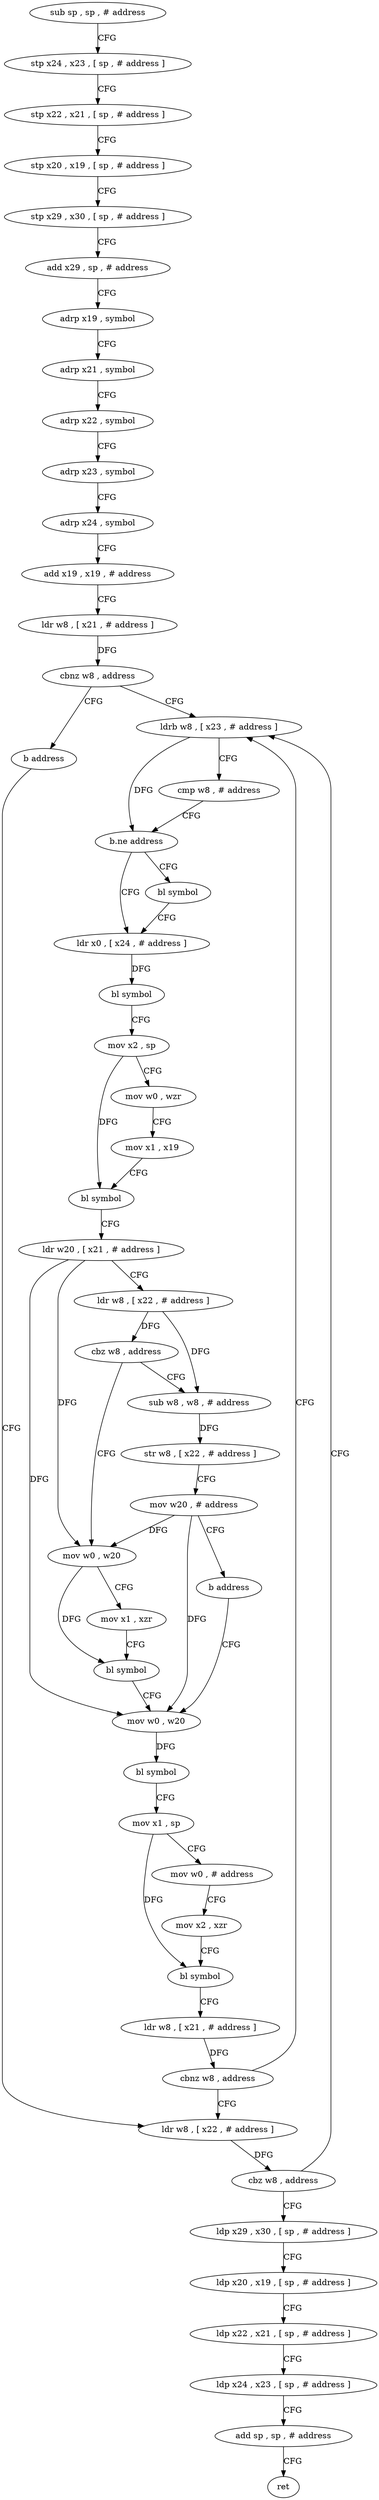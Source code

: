 digraph "func" {
"4222244" [label = "sub sp , sp , # address" ]
"4222248" [label = "stp x24 , x23 , [ sp , # address ]" ]
"4222252" [label = "stp x22 , x21 , [ sp , # address ]" ]
"4222256" [label = "stp x20 , x19 , [ sp , # address ]" ]
"4222260" [label = "stp x29 , x30 , [ sp , # address ]" ]
"4222264" [label = "add x29 , sp , # address" ]
"4222268" [label = "adrp x19 , symbol" ]
"4222272" [label = "adrp x21 , symbol" ]
"4222276" [label = "adrp x22 , symbol" ]
"4222280" [label = "adrp x23 , symbol" ]
"4222284" [label = "adrp x24 , symbol" ]
"4222288" [label = "add x19 , x19 , # address" ]
"4222292" [label = "ldr w8 , [ x21 , # address ]" ]
"4222296" [label = "cbnz w8 , address" ]
"4222356" [label = "ldrb w8 , [ x23 , # address ]" ]
"4222300" [label = "b address" ]
"4222360" [label = "cmp w8 , # address" ]
"4222364" [label = "b.ne address" ]
"4222372" [label = "ldr x0 , [ x24 , # address ]" ]
"4222368" [label = "bl symbol" ]
"4222348" [label = "ldr w8 , [ x22 , # address ]" ]
"4222376" [label = "bl symbol" ]
"4222380" [label = "mov x2 , sp" ]
"4222384" [label = "mov w0 , wzr" ]
"4222388" [label = "mov x1 , x19" ]
"4222392" [label = "bl symbol" ]
"4222396" [label = "ldr w20 , [ x21 , # address ]" ]
"4222400" [label = "ldr w8 , [ x22 , # address ]" ]
"4222404" [label = "cbz w8 , address" ]
"4222304" [label = "mov w0 , w20" ]
"4222408" [label = "sub w8 , w8 , # address" ]
"4222352" [label = "cbz w8 , address" ]
"4222424" [label = "ldp x29 , x30 , [ sp , # address ]" ]
"4222308" [label = "mov x1 , xzr" ]
"4222312" [label = "bl symbol" ]
"4222316" [label = "mov w0 , w20" ]
"4222412" [label = "str w8 , [ x22 , # address ]" ]
"4222416" [label = "mov w20 , # address" ]
"4222420" [label = "b address" ]
"4222428" [label = "ldp x20 , x19 , [ sp , # address ]" ]
"4222432" [label = "ldp x22 , x21 , [ sp , # address ]" ]
"4222436" [label = "ldp x24 , x23 , [ sp , # address ]" ]
"4222440" [label = "add sp , sp , # address" ]
"4222444" [label = "ret" ]
"4222320" [label = "bl symbol" ]
"4222324" [label = "mov x1 , sp" ]
"4222328" [label = "mov w0 , # address" ]
"4222332" [label = "mov x2 , xzr" ]
"4222336" [label = "bl symbol" ]
"4222340" [label = "ldr w8 , [ x21 , # address ]" ]
"4222344" [label = "cbnz w8 , address" ]
"4222244" -> "4222248" [ label = "CFG" ]
"4222248" -> "4222252" [ label = "CFG" ]
"4222252" -> "4222256" [ label = "CFG" ]
"4222256" -> "4222260" [ label = "CFG" ]
"4222260" -> "4222264" [ label = "CFG" ]
"4222264" -> "4222268" [ label = "CFG" ]
"4222268" -> "4222272" [ label = "CFG" ]
"4222272" -> "4222276" [ label = "CFG" ]
"4222276" -> "4222280" [ label = "CFG" ]
"4222280" -> "4222284" [ label = "CFG" ]
"4222284" -> "4222288" [ label = "CFG" ]
"4222288" -> "4222292" [ label = "CFG" ]
"4222292" -> "4222296" [ label = "DFG" ]
"4222296" -> "4222356" [ label = "CFG" ]
"4222296" -> "4222300" [ label = "CFG" ]
"4222356" -> "4222360" [ label = "CFG" ]
"4222356" -> "4222364" [ label = "DFG" ]
"4222300" -> "4222348" [ label = "CFG" ]
"4222360" -> "4222364" [ label = "CFG" ]
"4222364" -> "4222372" [ label = "CFG" ]
"4222364" -> "4222368" [ label = "CFG" ]
"4222372" -> "4222376" [ label = "DFG" ]
"4222368" -> "4222372" [ label = "CFG" ]
"4222348" -> "4222352" [ label = "DFG" ]
"4222376" -> "4222380" [ label = "CFG" ]
"4222380" -> "4222384" [ label = "CFG" ]
"4222380" -> "4222392" [ label = "DFG" ]
"4222384" -> "4222388" [ label = "CFG" ]
"4222388" -> "4222392" [ label = "CFG" ]
"4222392" -> "4222396" [ label = "CFG" ]
"4222396" -> "4222400" [ label = "CFG" ]
"4222396" -> "4222304" [ label = "DFG" ]
"4222396" -> "4222316" [ label = "DFG" ]
"4222400" -> "4222404" [ label = "DFG" ]
"4222400" -> "4222408" [ label = "DFG" ]
"4222404" -> "4222304" [ label = "CFG" ]
"4222404" -> "4222408" [ label = "CFG" ]
"4222304" -> "4222308" [ label = "CFG" ]
"4222304" -> "4222312" [ label = "DFG" ]
"4222408" -> "4222412" [ label = "DFG" ]
"4222352" -> "4222424" [ label = "CFG" ]
"4222352" -> "4222356" [ label = "CFG" ]
"4222424" -> "4222428" [ label = "CFG" ]
"4222308" -> "4222312" [ label = "CFG" ]
"4222312" -> "4222316" [ label = "CFG" ]
"4222316" -> "4222320" [ label = "DFG" ]
"4222412" -> "4222416" [ label = "CFG" ]
"4222416" -> "4222420" [ label = "CFG" ]
"4222416" -> "4222304" [ label = "DFG" ]
"4222416" -> "4222316" [ label = "DFG" ]
"4222420" -> "4222316" [ label = "CFG" ]
"4222428" -> "4222432" [ label = "CFG" ]
"4222432" -> "4222436" [ label = "CFG" ]
"4222436" -> "4222440" [ label = "CFG" ]
"4222440" -> "4222444" [ label = "CFG" ]
"4222320" -> "4222324" [ label = "CFG" ]
"4222324" -> "4222328" [ label = "CFG" ]
"4222324" -> "4222336" [ label = "DFG" ]
"4222328" -> "4222332" [ label = "CFG" ]
"4222332" -> "4222336" [ label = "CFG" ]
"4222336" -> "4222340" [ label = "CFG" ]
"4222340" -> "4222344" [ label = "DFG" ]
"4222344" -> "4222356" [ label = "CFG" ]
"4222344" -> "4222348" [ label = "CFG" ]
}
